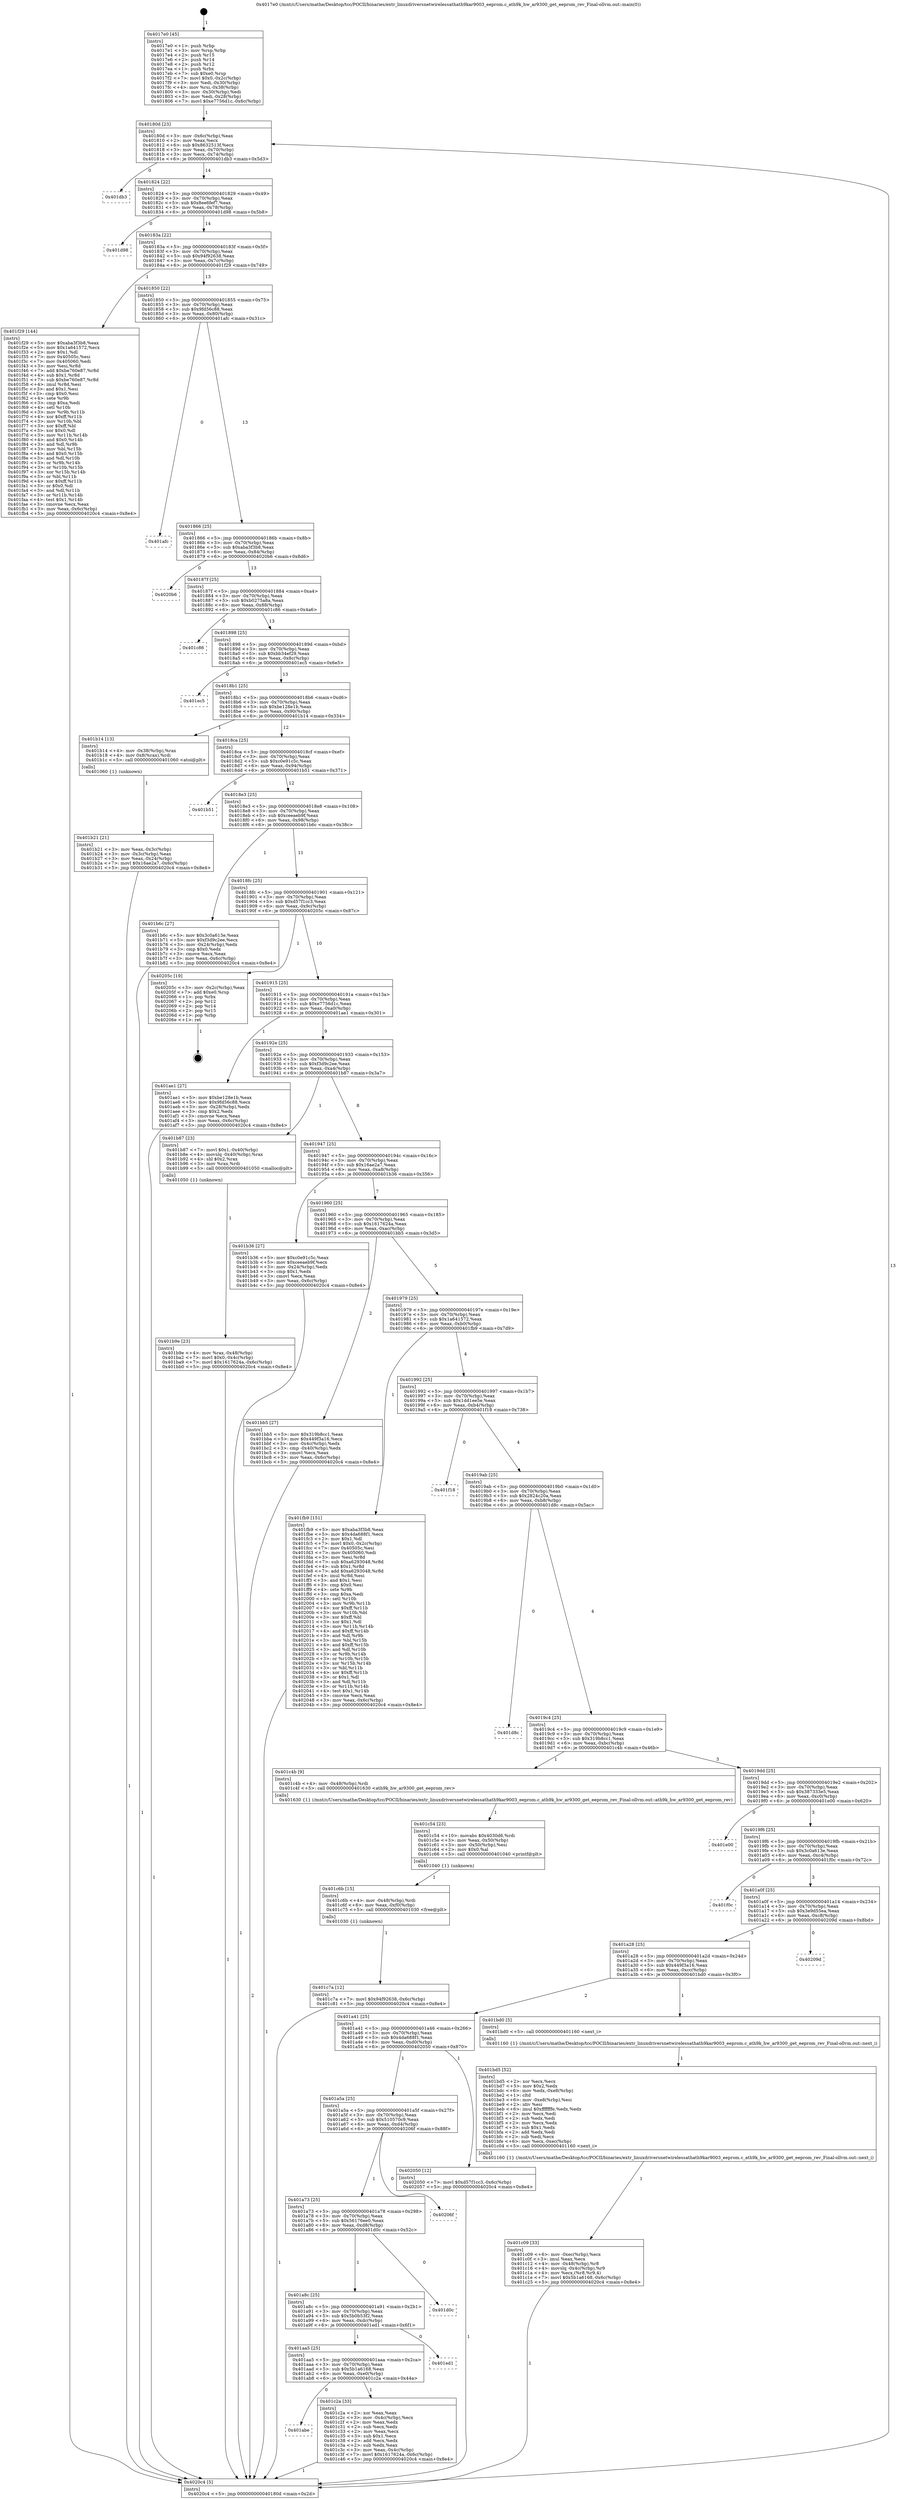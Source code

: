 digraph "0x4017e0" {
  label = "0x4017e0 (/mnt/c/Users/mathe/Desktop/tcc/POCII/binaries/extr_linuxdriversnetwirelessathath9kar9003_eeprom.c_ath9k_hw_ar9300_get_eeprom_rev_Final-ollvm.out::main(0))"
  labelloc = "t"
  node[shape=record]

  Entry [label="",width=0.3,height=0.3,shape=circle,fillcolor=black,style=filled]
  "0x40180d" [label="{
     0x40180d [23]\l
     | [instrs]\l
     &nbsp;&nbsp;0x40180d \<+3\>: mov -0x6c(%rbp),%eax\l
     &nbsp;&nbsp;0x401810 \<+2\>: mov %eax,%ecx\l
     &nbsp;&nbsp;0x401812 \<+6\>: sub $0x8632513f,%ecx\l
     &nbsp;&nbsp;0x401818 \<+3\>: mov %eax,-0x70(%rbp)\l
     &nbsp;&nbsp;0x40181b \<+3\>: mov %ecx,-0x74(%rbp)\l
     &nbsp;&nbsp;0x40181e \<+6\>: je 0000000000401db3 \<main+0x5d3\>\l
  }"]
  "0x401db3" [label="{
     0x401db3\l
  }", style=dashed]
  "0x401824" [label="{
     0x401824 [22]\l
     | [instrs]\l
     &nbsp;&nbsp;0x401824 \<+5\>: jmp 0000000000401829 \<main+0x49\>\l
     &nbsp;&nbsp;0x401829 \<+3\>: mov -0x70(%rbp),%eax\l
     &nbsp;&nbsp;0x40182c \<+5\>: sub $0x8ee6fef7,%eax\l
     &nbsp;&nbsp;0x401831 \<+3\>: mov %eax,-0x78(%rbp)\l
     &nbsp;&nbsp;0x401834 \<+6\>: je 0000000000401d98 \<main+0x5b8\>\l
  }"]
  Exit [label="",width=0.3,height=0.3,shape=circle,fillcolor=black,style=filled,peripheries=2]
  "0x401d98" [label="{
     0x401d98\l
  }", style=dashed]
  "0x40183a" [label="{
     0x40183a [22]\l
     | [instrs]\l
     &nbsp;&nbsp;0x40183a \<+5\>: jmp 000000000040183f \<main+0x5f\>\l
     &nbsp;&nbsp;0x40183f \<+3\>: mov -0x70(%rbp),%eax\l
     &nbsp;&nbsp;0x401842 \<+5\>: sub $0x94f92638,%eax\l
     &nbsp;&nbsp;0x401847 \<+3\>: mov %eax,-0x7c(%rbp)\l
     &nbsp;&nbsp;0x40184a \<+6\>: je 0000000000401f29 \<main+0x749\>\l
  }"]
  "0x401c7a" [label="{
     0x401c7a [12]\l
     | [instrs]\l
     &nbsp;&nbsp;0x401c7a \<+7\>: movl $0x94f92638,-0x6c(%rbp)\l
     &nbsp;&nbsp;0x401c81 \<+5\>: jmp 00000000004020c4 \<main+0x8e4\>\l
  }"]
  "0x401f29" [label="{
     0x401f29 [144]\l
     | [instrs]\l
     &nbsp;&nbsp;0x401f29 \<+5\>: mov $0xaba3f3b8,%eax\l
     &nbsp;&nbsp;0x401f2e \<+5\>: mov $0x1a641572,%ecx\l
     &nbsp;&nbsp;0x401f33 \<+2\>: mov $0x1,%dl\l
     &nbsp;&nbsp;0x401f35 \<+7\>: mov 0x40505c,%esi\l
     &nbsp;&nbsp;0x401f3c \<+7\>: mov 0x405060,%edi\l
     &nbsp;&nbsp;0x401f43 \<+3\>: mov %esi,%r8d\l
     &nbsp;&nbsp;0x401f46 \<+7\>: add $0xbe760e87,%r8d\l
     &nbsp;&nbsp;0x401f4d \<+4\>: sub $0x1,%r8d\l
     &nbsp;&nbsp;0x401f51 \<+7\>: sub $0xbe760e87,%r8d\l
     &nbsp;&nbsp;0x401f58 \<+4\>: imul %r8d,%esi\l
     &nbsp;&nbsp;0x401f5c \<+3\>: and $0x1,%esi\l
     &nbsp;&nbsp;0x401f5f \<+3\>: cmp $0x0,%esi\l
     &nbsp;&nbsp;0x401f62 \<+4\>: sete %r9b\l
     &nbsp;&nbsp;0x401f66 \<+3\>: cmp $0xa,%edi\l
     &nbsp;&nbsp;0x401f69 \<+4\>: setl %r10b\l
     &nbsp;&nbsp;0x401f6d \<+3\>: mov %r9b,%r11b\l
     &nbsp;&nbsp;0x401f70 \<+4\>: xor $0xff,%r11b\l
     &nbsp;&nbsp;0x401f74 \<+3\>: mov %r10b,%bl\l
     &nbsp;&nbsp;0x401f77 \<+3\>: xor $0xff,%bl\l
     &nbsp;&nbsp;0x401f7a \<+3\>: xor $0x0,%dl\l
     &nbsp;&nbsp;0x401f7d \<+3\>: mov %r11b,%r14b\l
     &nbsp;&nbsp;0x401f80 \<+4\>: and $0x0,%r14b\l
     &nbsp;&nbsp;0x401f84 \<+3\>: and %dl,%r9b\l
     &nbsp;&nbsp;0x401f87 \<+3\>: mov %bl,%r15b\l
     &nbsp;&nbsp;0x401f8a \<+4\>: and $0x0,%r15b\l
     &nbsp;&nbsp;0x401f8e \<+3\>: and %dl,%r10b\l
     &nbsp;&nbsp;0x401f91 \<+3\>: or %r9b,%r14b\l
     &nbsp;&nbsp;0x401f94 \<+3\>: or %r10b,%r15b\l
     &nbsp;&nbsp;0x401f97 \<+3\>: xor %r15b,%r14b\l
     &nbsp;&nbsp;0x401f9a \<+3\>: or %bl,%r11b\l
     &nbsp;&nbsp;0x401f9d \<+4\>: xor $0xff,%r11b\l
     &nbsp;&nbsp;0x401fa1 \<+3\>: or $0x0,%dl\l
     &nbsp;&nbsp;0x401fa4 \<+3\>: and %dl,%r11b\l
     &nbsp;&nbsp;0x401fa7 \<+3\>: or %r11b,%r14b\l
     &nbsp;&nbsp;0x401faa \<+4\>: test $0x1,%r14b\l
     &nbsp;&nbsp;0x401fae \<+3\>: cmovne %ecx,%eax\l
     &nbsp;&nbsp;0x401fb1 \<+3\>: mov %eax,-0x6c(%rbp)\l
     &nbsp;&nbsp;0x401fb4 \<+5\>: jmp 00000000004020c4 \<main+0x8e4\>\l
  }"]
  "0x401850" [label="{
     0x401850 [22]\l
     | [instrs]\l
     &nbsp;&nbsp;0x401850 \<+5\>: jmp 0000000000401855 \<main+0x75\>\l
     &nbsp;&nbsp;0x401855 \<+3\>: mov -0x70(%rbp),%eax\l
     &nbsp;&nbsp;0x401858 \<+5\>: sub $0x9fd56c88,%eax\l
     &nbsp;&nbsp;0x40185d \<+3\>: mov %eax,-0x80(%rbp)\l
     &nbsp;&nbsp;0x401860 \<+6\>: je 0000000000401afc \<main+0x31c\>\l
  }"]
  "0x401c6b" [label="{
     0x401c6b [15]\l
     | [instrs]\l
     &nbsp;&nbsp;0x401c6b \<+4\>: mov -0x48(%rbp),%rdi\l
     &nbsp;&nbsp;0x401c6f \<+6\>: mov %eax,-0xf0(%rbp)\l
     &nbsp;&nbsp;0x401c75 \<+5\>: call 0000000000401030 \<free@plt\>\l
     | [calls]\l
     &nbsp;&nbsp;0x401030 \{1\} (unknown)\l
  }"]
  "0x401afc" [label="{
     0x401afc\l
  }", style=dashed]
  "0x401866" [label="{
     0x401866 [25]\l
     | [instrs]\l
     &nbsp;&nbsp;0x401866 \<+5\>: jmp 000000000040186b \<main+0x8b\>\l
     &nbsp;&nbsp;0x40186b \<+3\>: mov -0x70(%rbp),%eax\l
     &nbsp;&nbsp;0x40186e \<+5\>: sub $0xaba3f3b8,%eax\l
     &nbsp;&nbsp;0x401873 \<+6\>: mov %eax,-0x84(%rbp)\l
     &nbsp;&nbsp;0x401879 \<+6\>: je 00000000004020b6 \<main+0x8d6\>\l
  }"]
  "0x401c54" [label="{
     0x401c54 [23]\l
     | [instrs]\l
     &nbsp;&nbsp;0x401c54 \<+10\>: movabs $0x4030d6,%rdi\l
     &nbsp;&nbsp;0x401c5e \<+3\>: mov %eax,-0x50(%rbp)\l
     &nbsp;&nbsp;0x401c61 \<+3\>: mov -0x50(%rbp),%esi\l
     &nbsp;&nbsp;0x401c64 \<+2\>: mov $0x0,%al\l
     &nbsp;&nbsp;0x401c66 \<+5\>: call 0000000000401040 \<printf@plt\>\l
     | [calls]\l
     &nbsp;&nbsp;0x401040 \{1\} (unknown)\l
  }"]
  "0x4020b6" [label="{
     0x4020b6\l
  }", style=dashed]
  "0x40187f" [label="{
     0x40187f [25]\l
     | [instrs]\l
     &nbsp;&nbsp;0x40187f \<+5\>: jmp 0000000000401884 \<main+0xa4\>\l
     &nbsp;&nbsp;0x401884 \<+3\>: mov -0x70(%rbp),%eax\l
     &nbsp;&nbsp;0x401887 \<+5\>: sub $0xb0275a8a,%eax\l
     &nbsp;&nbsp;0x40188c \<+6\>: mov %eax,-0x88(%rbp)\l
     &nbsp;&nbsp;0x401892 \<+6\>: je 0000000000401c86 \<main+0x4a6\>\l
  }"]
  "0x401abe" [label="{
     0x401abe\l
  }", style=dashed]
  "0x401c86" [label="{
     0x401c86\l
  }", style=dashed]
  "0x401898" [label="{
     0x401898 [25]\l
     | [instrs]\l
     &nbsp;&nbsp;0x401898 \<+5\>: jmp 000000000040189d \<main+0xbd\>\l
     &nbsp;&nbsp;0x40189d \<+3\>: mov -0x70(%rbp),%eax\l
     &nbsp;&nbsp;0x4018a0 \<+5\>: sub $0xbb34ef29,%eax\l
     &nbsp;&nbsp;0x4018a5 \<+6\>: mov %eax,-0x8c(%rbp)\l
     &nbsp;&nbsp;0x4018ab \<+6\>: je 0000000000401ec5 \<main+0x6e5\>\l
  }"]
  "0x401c2a" [label="{
     0x401c2a [33]\l
     | [instrs]\l
     &nbsp;&nbsp;0x401c2a \<+2\>: xor %eax,%eax\l
     &nbsp;&nbsp;0x401c2c \<+3\>: mov -0x4c(%rbp),%ecx\l
     &nbsp;&nbsp;0x401c2f \<+2\>: mov %eax,%edx\l
     &nbsp;&nbsp;0x401c31 \<+2\>: sub %ecx,%edx\l
     &nbsp;&nbsp;0x401c33 \<+2\>: mov %eax,%ecx\l
     &nbsp;&nbsp;0x401c35 \<+3\>: sub $0x1,%ecx\l
     &nbsp;&nbsp;0x401c38 \<+2\>: add %ecx,%edx\l
     &nbsp;&nbsp;0x401c3a \<+2\>: sub %edx,%eax\l
     &nbsp;&nbsp;0x401c3c \<+3\>: mov %eax,-0x4c(%rbp)\l
     &nbsp;&nbsp;0x401c3f \<+7\>: movl $0x1617624a,-0x6c(%rbp)\l
     &nbsp;&nbsp;0x401c46 \<+5\>: jmp 00000000004020c4 \<main+0x8e4\>\l
  }"]
  "0x401ec5" [label="{
     0x401ec5\l
  }", style=dashed]
  "0x4018b1" [label="{
     0x4018b1 [25]\l
     | [instrs]\l
     &nbsp;&nbsp;0x4018b1 \<+5\>: jmp 00000000004018b6 \<main+0xd6\>\l
     &nbsp;&nbsp;0x4018b6 \<+3\>: mov -0x70(%rbp),%eax\l
     &nbsp;&nbsp;0x4018b9 \<+5\>: sub $0xbe128e1b,%eax\l
     &nbsp;&nbsp;0x4018be \<+6\>: mov %eax,-0x90(%rbp)\l
     &nbsp;&nbsp;0x4018c4 \<+6\>: je 0000000000401b14 \<main+0x334\>\l
  }"]
  "0x401aa5" [label="{
     0x401aa5 [25]\l
     | [instrs]\l
     &nbsp;&nbsp;0x401aa5 \<+5\>: jmp 0000000000401aaa \<main+0x2ca\>\l
     &nbsp;&nbsp;0x401aaa \<+3\>: mov -0x70(%rbp),%eax\l
     &nbsp;&nbsp;0x401aad \<+5\>: sub $0x5b1a6168,%eax\l
     &nbsp;&nbsp;0x401ab2 \<+6\>: mov %eax,-0xe0(%rbp)\l
     &nbsp;&nbsp;0x401ab8 \<+6\>: je 0000000000401c2a \<main+0x44a\>\l
  }"]
  "0x401b14" [label="{
     0x401b14 [13]\l
     | [instrs]\l
     &nbsp;&nbsp;0x401b14 \<+4\>: mov -0x38(%rbp),%rax\l
     &nbsp;&nbsp;0x401b18 \<+4\>: mov 0x8(%rax),%rdi\l
     &nbsp;&nbsp;0x401b1c \<+5\>: call 0000000000401060 \<atoi@plt\>\l
     | [calls]\l
     &nbsp;&nbsp;0x401060 \{1\} (unknown)\l
  }"]
  "0x4018ca" [label="{
     0x4018ca [25]\l
     | [instrs]\l
     &nbsp;&nbsp;0x4018ca \<+5\>: jmp 00000000004018cf \<main+0xef\>\l
     &nbsp;&nbsp;0x4018cf \<+3\>: mov -0x70(%rbp),%eax\l
     &nbsp;&nbsp;0x4018d2 \<+5\>: sub $0xc0e91c5c,%eax\l
     &nbsp;&nbsp;0x4018d7 \<+6\>: mov %eax,-0x94(%rbp)\l
     &nbsp;&nbsp;0x4018dd \<+6\>: je 0000000000401b51 \<main+0x371\>\l
  }"]
  "0x401ed1" [label="{
     0x401ed1\l
  }", style=dashed]
  "0x401b51" [label="{
     0x401b51\l
  }", style=dashed]
  "0x4018e3" [label="{
     0x4018e3 [25]\l
     | [instrs]\l
     &nbsp;&nbsp;0x4018e3 \<+5\>: jmp 00000000004018e8 \<main+0x108\>\l
     &nbsp;&nbsp;0x4018e8 \<+3\>: mov -0x70(%rbp),%eax\l
     &nbsp;&nbsp;0x4018eb \<+5\>: sub $0xceeaeb9f,%eax\l
     &nbsp;&nbsp;0x4018f0 \<+6\>: mov %eax,-0x98(%rbp)\l
     &nbsp;&nbsp;0x4018f6 \<+6\>: je 0000000000401b6c \<main+0x38c\>\l
  }"]
  "0x401a8c" [label="{
     0x401a8c [25]\l
     | [instrs]\l
     &nbsp;&nbsp;0x401a8c \<+5\>: jmp 0000000000401a91 \<main+0x2b1\>\l
     &nbsp;&nbsp;0x401a91 \<+3\>: mov -0x70(%rbp),%eax\l
     &nbsp;&nbsp;0x401a94 \<+5\>: sub $0x5b0b53f2,%eax\l
     &nbsp;&nbsp;0x401a99 \<+6\>: mov %eax,-0xdc(%rbp)\l
     &nbsp;&nbsp;0x401a9f \<+6\>: je 0000000000401ed1 \<main+0x6f1\>\l
  }"]
  "0x401b6c" [label="{
     0x401b6c [27]\l
     | [instrs]\l
     &nbsp;&nbsp;0x401b6c \<+5\>: mov $0x3c0a613e,%eax\l
     &nbsp;&nbsp;0x401b71 \<+5\>: mov $0xf3d9c2ee,%ecx\l
     &nbsp;&nbsp;0x401b76 \<+3\>: mov -0x24(%rbp),%edx\l
     &nbsp;&nbsp;0x401b79 \<+3\>: cmp $0x0,%edx\l
     &nbsp;&nbsp;0x401b7c \<+3\>: cmove %ecx,%eax\l
     &nbsp;&nbsp;0x401b7f \<+3\>: mov %eax,-0x6c(%rbp)\l
     &nbsp;&nbsp;0x401b82 \<+5\>: jmp 00000000004020c4 \<main+0x8e4\>\l
  }"]
  "0x4018fc" [label="{
     0x4018fc [25]\l
     | [instrs]\l
     &nbsp;&nbsp;0x4018fc \<+5\>: jmp 0000000000401901 \<main+0x121\>\l
     &nbsp;&nbsp;0x401901 \<+3\>: mov -0x70(%rbp),%eax\l
     &nbsp;&nbsp;0x401904 \<+5\>: sub $0xd57f1cc3,%eax\l
     &nbsp;&nbsp;0x401909 \<+6\>: mov %eax,-0x9c(%rbp)\l
     &nbsp;&nbsp;0x40190f \<+6\>: je 000000000040205c \<main+0x87c\>\l
  }"]
  "0x401d0c" [label="{
     0x401d0c\l
  }", style=dashed]
  "0x40205c" [label="{
     0x40205c [19]\l
     | [instrs]\l
     &nbsp;&nbsp;0x40205c \<+3\>: mov -0x2c(%rbp),%eax\l
     &nbsp;&nbsp;0x40205f \<+7\>: add $0xe0,%rsp\l
     &nbsp;&nbsp;0x402066 \<+1\>: pop %rbx\l
     &nbsp;&nbsp;0x402067 \<+2\>: pop %r12\l
     &nbsp;&nbsp;0x402069 \<+2\>: pop %r14\l
     &nbsp;&nbsp;0x40206b \<+2\>: pop %r15\l
     &nbsp;&nbsp;0x40206d \<+1\>: pop %rbp\l
     &nbsp;&nbsp;0x40206e \<+1\>: ret\l
  }"]
  "0x401915" [label="{
     0x401915 [25]\l
     | [instrs]\l
     &nbsp;&nbsp;0x401915 \<+5\>: jmp 000000000040191a \<main+0x13a\>\l
     &nbsp;&nbsp;0x40191a \<+3\>: mov -0x70(%rbp),%eax\l
     &nbsp;&nbsp;0x40191d \<+5\>: sub $0xe7756d1c,%eax\l
     &nbsp;&nbsp;0x401922 \<+6\>: mov %eax,-0xa0(%rbp)\l
     &nbsp;&nbsp;0x401928 \<+6\>: je 0000000000401ae1 \<main+0x301\>\l
  }"]
  "0x401a73" [label="{
     0x401a73 [25]\l
     | [instrs]\l
     &nbsp;&nbsp;0x401a73 \<+5\>: jmp 0000000000401a78 \<main+0x298\>\l
     &nbsp;&nbsp;0x401a78 \<+3\>: mov -0x70(%rbp),%eax\l
     &nbsp;&nbsp;0x401a7b \<+5\>: sub $0x56176ee0,%eax\l
     &nbsp;&nbsp;0x401a80 \<+6\>: mov %eax,-0xd8(%rbp)\l
     &nbsp;&nbsp;0x401a86 \<+6\>: je 0000000000401d0c \<main+0x52c\>\l
  }"]
  "0x401ae1" [label="{
     0x401ae1 [27]\l
     | [instrs]\l
     &nbsp;&nbsp;0x401ae1 \<+5\>: mov $0xbe128e1b,%eax\l
     &nbsp;&nbsp;0x401ae6 \<+5\>: mov $0x9fd56c88,%ecx\l
     &nbsp;&nbsp;0x401aeb \<+3\>: mov -0x28(%rbp),%edx\l
     &nbsp;&nbsp;0x401aee \<+3\>: cmp $0x2,%edx\l
     &nbsp;&nbsp;0x401af1 \<+3\>: cmovne %ecx,%eax\l
     &nbsp;&nbsp;0x401af4 \<+3\>: mov %eax,-0x6c(%rbp)\l
     &nbsp;&nbsp;0x401af7 \<+5\>: jmp 00000000004020c4 \<main+0x8e4\>\l
  }"]
  "0x40192e" [label="{
     0x40192e [25]\l
     | [instrs]\l
     &nbsp;&nbsp;0x40192e \<+5\>: jmp 0000000000401933 \<main+0x153\>\l
     &nbsp;&nbsp;0x401933 \<+3\>: mov -0x70(%rbp),%eax\l
     &nbsp;&nbsp;0x401936 \<+5\>: sub $0xf3d9c2ee,%eax\l
     &nbsp;&nbsp;0x40193b \<+6\>: mov %eax,-0xa4(%rbp)\l
     &nbsp;&nbsp;0x401941 \<+6\>: je 0000000000401b87 \<main+0x3a7\>\l
  }"]
  "0x4020c4" [label="{
     0x4020c4 [5]\l
     | [instrs]\l
     &nbsp;&nbsp;0x4020c4 \<+5\>: jmp 000000000040180d \<main+0x2d\>\l
  }"]
  "0x4017e0" [label="{
     0x4017e0 [45]\l
     | [instrs]\l
     &nbsp;&nbsp;0x4017e0 \<+1\>: push %rbp\l
     &nbsp;&nbsp;0x4017e1 \<+3\>: mov %rsp,%rbp\l
     &nbsp;&nbsp;0x4017e4 \<+2\>: push %r15\l
     &nbsp;&nbsp;0x4017e6 \<+2\>: push %r14\l
     &nbsp;&nbsp;0x4017e8 \<+2\>: push %r12\l
     &nbsp;&nbsp;0x4017ea \<+1\>: push %rbx\l
     &nbsp;&nbsp;0x4017eb \<+7\>: sub $0xe0,%rsp\l
     &nbsp;&nbsp;0x4017f2 \<+7\>: movl $0x0,-0x2c(%rbp)\l
     &nbsp;&nbsp;0x4017f9 \<+3\>: mov %edi,-0x30(%rbp)\l
     &nbsp;&nbsp;0x4017fc \<+4\>: mov %rsi,-0x38(%rbp)\l
     &nbsp;&nbsp;0x401800 \<+3\>: mov -0x30(%rbp),%edi\l
     &nbsp;&nbsp;0x401803 \<+3\>: mov %edi,-0x28(%rbp)\l
     &nbsp;&nbsp;0x401806 \<+7\>: movl $0xe7756d1c,-0x6c(%rbp)\l
  }"]
  "0x401b21" [label="{
     0x401b21 [21]\l
     | [instrs]\l
     &nbsp;&nbsp;0x401b21 \<+3\>: mov %eax,-0x3c(%rbp)\l
     &nbsp;&nbsp;0x401b24 \<+3\>: mov -0x3c(%rbp),%eax\l
     &nbsp;&nbsp;0x401b27 \<+3\>: mov %eax,-0x24(%rbp)\l
     &nbsp;&nbsp;0x401b2a \<+7\>: movl $0x16ae2a7,-0x6c(%rbp)\l
     &nbsp;&nbsp;0x401b31 \<+5\>: jmp 00000000004020c4 \<main+0x8e4\>\l
  }"]
  "0x40206f" [label="{
     0x40206f\l
  }", style=dashed]
  "0x401b87" [label="{
     0x401b87 [23]\l
     | [instrs]\l
     &nbsp;&nbsp;0x401b87 \<+7\>: movl $0x1,-0x40(%rbp)\l
     &nbsp;&nbsp;0x401b8e \<+4\>: movslq -0x40(%rbp),%rax\l
     &nbsp;&nbsp;0x401b92 \<+4\>: shl $0x2,%rax\l
     &nbsp;&nbsp;0x401b96 \<+3\>: mov %rax,%rdi\l
     &nbsp;&nbsp;0x401b99 \<+5\>: call 0000000000401050 \<malloc@plt\>\l
     | [calls]\l
     &nbsp;&nbsp;0x401050 \{1\} (unknown)\l
  }"]
  "0x401947" [label="{
     0x401947 [25]\l
     | [instrs]\l
     &nbsp;&nbsp;0x401947 \<+5\>: jmp 000000000040194c \<main+0x16c\>\l
     &nbsp;&nbsp;0x40194c \<+3\>: mov -0x70(%rbp),%eax\l
     &nbsp;&nbsp;0x40194f \<+5\>: sub $0x16ae2a7,%eax\l
     &nbsp;&nbsp;0x401954 \<+6\>: mov %eax,-0xa8(%rbp)\l
     &nbsp;&nbsp;0x40195a \<+6\>: je 0000000000401b36 \<main+0x356\>\l
  }"]
  "0x401a5a" [label="{
     0x401a5a [25]\l
     | [instrs]\l
     &nbsp;&nbsp;0x401a5a \<+5\>: jmp 0000000000401a5f \<main+0x27f\>\l
     &nbsp;&nbsp;0x401a5f \<+3\>: mov -0x70(%rbp),%eax\l
     &nbsp;&nbsp;0x401a62 \<+5\>: sub $0x510570c9,%eax\l
     &nbsp;&nbsp;0x401a67 \<+6\>: mov %eax,-0xd4(%rbp)\l
     &nbsp;&nbsp;0x401a6d \<+6\>: je 000000000040206f \<main+0x88f\>\l
  }"]
  "0x401b36" [label="{
     0x401b36 [27]\l
     | [instrs]\l
     &nbsp;&nbsp;0x401b36 \<+5\>: mov $0xc0e91c5c,%eax\l
     &nbsp;&nbsp;0x401b3b \<+5\>: mov $0xceeaeb9f,%ecx\l
     &nbsp;&nbsp;0x401b40 \<+3\>: mov -0x24(%rbp),%edx\l
     &nbsp;&nbsp;0x401b43 \<+3\>: cmp $0x1,%edx\l
     &nbsp;&nbsp;0x401b46 \<+3\>: cmovl %ecx,%eax\l
     &nbsp;&nbsp;0x401b49 \<+3\>: mov %eax,-0x6c(%rbp)\l
     &nbsp;&nbsp;0x401b4c \<+5\>: jmp 00000000004020c4 \<main+0x8e4\>\l
  }"]
  "0x401960" [label="{
     0x401960 [25]\l
     | [instrs]\l
     &nbsp;&nbsp;0x401960 \<+5\>: jmp 0000000000401965 \<main+0x185\>\l
     &nbsp;&nbsp;0x401965 \<+3\>: mov -0x70(%rbp),%eax\l
     &nbsp;&nbsp;0x401968 \<+5\>: sub $0x1617624a,%eax\l
     &nbsp;&nbsp;0x40196d \<+6\>: mov %eax,-0xac(%rbp)\l
     &nbsp;&nbsp;0x401973 \<+6\>: je 0000000000401bb5 \<main+0x3d5\>\l
  }"]
  "0x401b9e" [label="{
     0x401b9e [23]\l
     | [instrs]\l
     &nbsp;&nbsp;0x401b9e \<+4\>: mov %rax,-0x48(%rbp)\l
     &nbsp;&nbsp;0x401ba2 \<+7\>: movl $0x0,-0x4c(%rbp)\l
     &nbsp;&nbsp;0x401ba9 \<+7\>: movl $0x1617624a,-0x6c(%rbp)\l
     &nbsp;&nbsp;0x401bb0 \<+5\>: jmp 00000000004020c4 \<main+0x8e4\>\l
  }"]
  "0x402050" [label="{
     0x402050 [12]\l
     | [instrs]\l
     &nbsp;&nbsp;0x402050 \<+7\>: movl $0xd57f1cc3,-0x6c(%rbp)\l
     &nbsp;&nbsp;0x402057 \<+5\>: jmp 00000000004020c4 \<main+0x8e4\>\l
  }"]
  "0x401bb5" [label="{
     0x401bb5 [27]\l
     | [instrs]\l
     &nbsp;&nbsp;0x401bb5 \<+5\>: mov $0x319b8cc1,%eax\l
     &nbsp;&nbsp;0x401bba \<+5\>: mov $0x449f3a16,%ecx\l
     &nbsp;&nbsp;0x401bbf \<+3\>: mov -0x4c(%rbp),%edx\l
     &nbsp;&nbsp;0x401bc2 \<+3\>: cmp -0x40(%rbp),%edx\l
     &nbsp;&nbsp;0x401bc5 \<+3\>: cmovl %ecx,%eax\l
     &nbsp;&nbsp;0x401bc8 \<+3\>: mov %eax,-0x6c(%rbp)\l
     &nbsp;&nbsp;0x401bcb \<+5\>: jmp 00000000004020c4 \<main+0x8e4\>\l
  }"]
  "0x401979" [label="{
     0x401979 [25]\l
     | [instrs]\l
     &nbsp;&nbsp;0x401979 \<+5\>: jmp 000000000040197e \<main+0x19e\>\l
     &nbsp;&nbsp;0x40197e \<+3\>: mov -0x70(%rbp),%eax\l
     &nbsp;&nbsp;0x401981 \<+5\>: sub $0x1a641572,%eax\l
     &nbsp;&nbsp;0x401986 \<+6\>: mov %eax,-0xb0(%rbp)\l
     &nbsp;&nbsp;0x40198c \<+6\>: je 0000000000401fb9 \<main+0x7d9\>\l
  }"]
  "0x401c09" [label="{
     0x401c09 [33]\l
     | [instrs]\l
     &nbsp;&nbsp;0x401c09 \<+6\>: mov -0xec(%rbp),%ecx\l
     &nbsp;&nbsp;0x401c0f \<+3\>: imul %eax,%ecx\l
     &nbsp;&nbsp;0x401c12 \<+4\>: mov -0x48(%rbp),%r8\l
     &nbsp;&nbsp;0x401c16 \<+4\>: movslq -0x4c(%rbp),%r9\l
     &nbsp;&nbsp;0x401c1a \<+4\>: mov %ecx,(%r8,%r9,4)\l
     &nbsp;&nbsp;0x401c1e \<+7\>: movl $0x5b1a6168,-0x6c(%rbp)\l
     &nbsp;&nbsp;0x401c25 \<+5\>: jmp 00000000004020c4 \<main+0x8e4\>\l
  }"]
  "0x401fb9" [label="{
     0x401fb9 [151]\l
     | [instrs]\l
     &nbsp;&nbsp;0x401fb9 \<+5\>: mov $0xaba3f3b8,%eax\l
     &nbsp;&nbsp;0x401fbe \<+5\>: mov $0x4da688f1,%ecx\l
     &nbsp;&nbsp;0x401fc3 \<+2\>: mov $0x1,%dl\l
     &nbsp;&nbsp;0x401fc5 \<+7\>: movl $0x0,-0x2c(%rbp)\l
     &nbsp;&nbsp;0x401fcc \<+7\>: mov 0x40505c,%esi\l
     &nbsp;&nbsp;0x401fd3 \<+7\>: mov 0x405060,%edi\l
     &nbsp;&nbsp;0x401fda \<+3\>: mov %esi,%r8d\l
     &nbsp;&nbsp;0x401fdd \<+7\>: sub $0xa6293048,%r8d\l
     &nbsp;&nbsp;0x401fe4 \<+4\>: sub $0x1,%r8d\l
     &nbsp;&nbsp;0x401fe8 \<+7\>: add $0xa6293048,%r8d\l
     &nbsp;&nbsp;0x401fef \<+4\>: imul %r8d,%esi\l
     &nbsp;&nbsp;0x401ff3 \<+3\>: and $0x1,%esi\l
     &nbsp;&nbsp;0x401ff6 \<+3\>: cmp $0x0,%esi\l
     &nbsp;&nbsp;0x401ff9 \<+4\>: sete %r9b\l
     &nbsp;&nbsp;0x401ffd \<+3\>: cmp $0xa,%edi\l
     &nbsp;&nbsp;0x402000 \<+4\>: setl %r10b\l
     &nbsp;&nbsp;0x402004 \<+3\>: mov %r9b,%r11b\l
     &nbsp;&nbsp;0x402007 \<+4\>: xor $0xff,%r11b\l
     &nbsp;&nbsp;0x40200b \<+3\>: mov %r10b,%bl\l
     &nbsp;&nbsp;0x40200e \<+3\>: xor $0xff,%bl\l
     &nbsp;&nbsp;0x402011 \<+3\>: xor $0x1,%dl\l
     &nbsp;&nbsp;0x402014 \<+3\>: mov %r11b,%r14b\l
     &nbsp;&nbsp;0x402017 \<+4\>: and $0xff,%r14b\l
     &nbsp;&nbsp;0x40201b \<+3\>: and %dl,%r9b\l
     &nbsp;&nbsp;0x40201e \<+3\>: mov %bl,%r15b\l
     &nbsp;&nbsp;0x402021 \<+4\>: and $0xff,%r15b\l
     &nbsp;&nbsp;0x402025 \<+3\>: and %dl,%r10b\l
     &nbsp;&nbsp;0x402028 \<+3\>: or %r9b,%r14b\l
     &nbsp;&nbsp;0x40202b \<+3\>: or %r10b,%r15b\l
     &nbsp;&nbsp;0x40202e \<+3\>: xor %r15b,%r14b\l
     &nbsp;&nbsp;0x402031 \<+3\>: or %bl,%r11b\l
     &nbsp;&nbsp;0x402034 \<+4\>: xor $0xff,%r11b\l
     &nbsp;&nbsp;0x402038 \<+3\>: or $0x1,%dl\l
     &nbsp;&nbsp;0x40203b \<+3\>: and %dl,%r11b\l
     &nbsp;&nbsp;0x40203e \<+3\>: or %r11b,%r14b\l
     &nbsp;&nbsp;0x402041 \<+4\>: test $0x1,%r14b\l
     &nbsp;&nbsp;0x402045 \<+3\>: cmovne %ecx,%eax\l
     &nbsp;&nbsp;0x402048 \<+3\>: mov %eax,-0x6c(%rbp)\l
     &nbsp;&nbsp;0x40204b \<+5\>: jmp 00000000004020c4 \<main+0x8e4\>\l
  }"]
  "0x401992" [label="{
     0x401992 [25]\l
     | [instrs]\l
     &nbsp;&nbsp;0x401992 \<+5\>: jmp 0000000000401997 \<main+0x1b7\>\l
     &nbsp;&nbsp;0x401997 \<+3\>: mov -0x70(%rbp),%eax\l
     &nbsp;&nbsp;0x40199a \<+5\>: sub $0x1dd1ee5e,%eax\l
     &nbsp;&nbsp;0x40199f \<+6\>: mov %eax,-0xb4(%rbp)\l
     &nbsp;&nbsp;0x4019a5 \<+6\>: je 0000000000401f18 \<main+0x738\>\l
  }"]
  "0x401bd5" [label="{
     0x401bd5 [52]\l
     | [instrs]\l
     &nbsp;&nbsp;0x401bd5 \<+2\>: xor %ecx,%ecx\l
     &nbsp;&nbsp;0x401bd7 \<+5\>: mov $0x2,%edx\l
     &nbsp;&nbsp;0x401bdc \<+6\>: mov %edx,-0xe8(%rbp)\l
     &nbsp;&nbsp;0x401be2 \<+1\>: cltd\l
     &nbsp;&nbsp;0x401be3 \<+6\>: mov -0xe8(%rbp),%esi\l
     &nbsp;&nbsp;0x401be9 \<+2\>: idiv %esi\l
     &nbsp;&nbsp;0x401beb \<+6\>: imul $0xfffffffe,%edx,%edx\l
     &nbsp;&nbsp;0x401bf1 \<+2\>: mov %ecx,%edi\l
     &nbsp;&nbsp;0x401bf3 \<+2\>: sub %edx,%edi\l
     &nbsp;&nbsp;0x401bf5 \<+2\>: mov %ecx,%edx\l
     &nbsp;&nbsp;0x401bf7 \<+3\>: sub $0x1,%edx\l
     &nbsp;&nbsp;0x401bfa \<+2\>: add %edx,%edi\l
     &nbsp;&nbsp;0x401bfc \<+2\>: sub %edi,%ecx\l
     &nbsp;&nbsp;0x401bfe \<+6\>: mov %ecx,-0xec(%rbp)\l
     &nbsp;&nbsp;0x401c04 \<+5\>: call 0000000000401160 \<next_i\>\l
     | [calls]\l
     &nbsp;&nbsp;0x401160 \{1\} (/mnt/c/Users/mathe/Desktop/tcc/POCII/binaries/extr_linuxdriversnetwirelessathath9kar9003_eeprom.c_ath9k_hw_ar9300_get_eeprom_rev_Final-ollvm.out::next_i)\l
  }"]
  "0x401f18" [label="{
     0x401f18\l
  }", style=dashed]
  "0x4019ab" [label="{
     0x4019ab [25]\l
     | [instrs]\l
     &nbsp;&nbsp;0x4019ab \<+5\>: jmp 00000000004019b0 \<main+0x1d0\>\l
     &nbsp;&nbsp;0x4019b0 \<+3\>: mov -0x70(%rbp),%eax\l
     &nbsp;&nbsp;0x4019b3 \<+5\>: sub $0x2824c20a,%eax\l
     &nbsp;&nbsp;0x4019b8 \<+6\>: mov %eax,-0xb8(%rbp)\l
     &nbsp;&nbsp;0x4019be \<+6\>: je 0000000000401d8c \<main+0x5ac\>\l
  }"]
  "0x401a41" [label="{
     0x401a41 [25]\l
     | [instrs]\l
     &nbsp;&nbsp;0x401a41 \<+5\>: jmp 0000000000401a46 \<main+0x266\>\l
     &nbsp;&nbsp;0x401a46 \<+3\>: mov -0x70(%rbp),%eax\l
     &nbsp;&nbsp;0x401a49 \<+5\>: sub $0x4da688f1,%eax\l
     &nbsp;&nbsp;0x401a4e \<+6\>: mov %eax,-0xd0(%rbp)\l
     &nbsp;&nbsp;0x401a54 \<+6\>: je 0000000000402050 \<main+0x870\>\l
  }"]
  "0x401d8c" [label="{
     0x401d8c\l
  }", style=dashed]
  "0x4019c4" [label="{
     0x4019c4 [25]\l
     | [instrs]\l
     &nbsp;&nbsp;0x4019c4 \<+5\>: jmp 00000000004019c9 \<main+0x1e9\>\l
     &nbsp;&nbsp;0x4019c9 \<+3\>: mov -0x70(%rbp),%eax\l
     &nbsp;&nbsp;0x4019cc \<+5\>: sub $0x319b8cc1,%eax\l
     &nbsp;&nbsp;0x4019d1 \<+6\>: mov %eax,-0xbc(%rbp)\l
     &nbsp;&nbsp;0x4019d7 \<+6\>: je 0000000000401c4b \<main+0x46b\>\l
  }"]
  "0x401bd0" [label="{
     0x401bd0 [5]\l
     | [instrs]\l
     &nbsp;&nbsp;0x401bd0 \<+5\>: call 0000000000401160 \<next_i\>\l
     | [calls]\l
     &nbsp;&nbsp;0x401160 \{1\} (/mnt/c/Users/mathe/Desktop/tcc/POCII/binaries/extr_linuxdriversnetwirelessathath9kar9003_eeprom.c_ath9k_hw_ar9300_get_eeprom_rev_Final-ollvm.out::next_i)\l
  }"]
  "0x401c4b" [label="{
     0x401c4b [9]\l
     | [instrs]\l
     &nbsp;&nbsp;0x401c4b \<+4\>: mov -0x48(%rbp),%rdi\l
     &nbsp;&nbsp;0x401c4f \<+5\>: call 0000000000401630 \<ath9k_hw_ar9300_get_eeprom_rev\>\l
     | [calls]\l
     &nbsp;&nbsp;0x401630 \{1\} (/mnt/c/Users/mathe/Desktop/tcc/POCII/binaries/extr_linuxdriversnetwirelessathath9kar9003_eeprom.c_ath9k_hw_ar9300_get_eeprom_rev_Final-ollvm.out::ath9k_hw_ar9300_get_eeprom_rev)\l
  }"]
  "0x4019dd" [label="{
     0x4019dd [25]\l
     | [instrs]\l
     &nbsp;&nbsp;0x4019dd \<+5\>: jmp 00000000004019e2 \<main+0x202\>\l
     &nbsp;&nbsp;0x4019e2 \<+3\>: mov -0x70(%rbp),%eax\l
     &nbsp;&nbsp;0x4019e5 \<+5\>: sub $0x387333e5,%eax\l
     &nbsp;&nbsp;0x4019ea \<+6\>: mov %eax,-0xc0(%rbp)\l
     &nbsp;&nbsp;0x4019f0 \<+6\>: je 0000000000401e00 \<main+0x620\>\l
  }"]
  "0x401a28" [label="{
     0x401a28 [25]\l
     | [instrs]\l
     &nbsp;&nbsp;0x401a28 \<+5\>: jmp 0000000000401a2d \<main+0x24d\>\l
     &nbsp;&nbsp;0x401a2d \<+3\>: mov -0x70(%rbp),%eax\l
     &nbsp;&nbsp;0x401a30 \<+5\>: sub $0x449f3a16,%eax\l
     &nbsp;&nbsp;0x401a35 \<+6\>: mov %eax,-0xcc(%rbp)\l
     &nbsp;&nbsp;0x401a3b \<+6\>: je 0000000000401bd0 \<main+0x3f0\>\l
  }"]
  "0x401e00" [label="{
     0x401e00\l
  }", style=dashed]
  "0x4019f6" [label="{
     0x4019f6 [25]\l
     | [instrs]\l
     &nbsp;&nbsp;0x4019f6 \<+5\>: jmp 00000000004019fb \<main+0x21b\>\l
     &nbsp;&nbsp;0x4019fb \<+3\>: mov -0x70(%rbp),%eax\l
     &nbsp;&nbsp;0x4019fe \<+5\>: sub $0x3c0a613e,%eax\l
     &nbsp;&nbsp;0x401a03 \<+6\>: mov %eax,-0xc4(%rbp)\l
     &nbsp;&nbsp;0x401a09 \<+6\>: je 0000000000401f0c \<main+0x72c\>\l
  }"]
  "0x40209d" [label="{
     0x40209d\l
  }", style=dashed]
  "0x401f0c" [label="{
     0x401f0c\l
  }", style=dashed]
  "0x401a0f" [label="{
     0x401a0f [25]\l
     | [instrs]\l
     &nbsp;&nbsp;0x401a0f \<+5\>: jmp 0000000000401a14 \<main+0x234\>\l
     &nbsp;&nbsp;0x401a14 \<+3\>: mov -0x70(%rbp),%eax\l
     &nbsp;&nbsp;0x401a17 \<+5\>: sub $0x3e9d55ea,%eax\l
     &nbsp;&nbsp;0x401a1c \<+6\>: mov %eax,-0xc8(%rbp)\l
     &nbsp;&nbsp;0x401a22 \<+6\>: je 000000000040209d \<main+0x8bd\>\l
  }"]
  Entry -> "0x4017e0" [label=" 1"]
  "0x40180d" -> "0x401db3" [label=" 0"]
  "0x40180d" -> "0x401824" [label=" 14"]
  "0x40205c" -> Exit [label=" 1"]
  "0x401824" -> "0x401d98" [label=" 0"]
  "0x401824" -> "0x40183a" [label=" 14"]
  "0x402050" -> "0x4020c4" [label=" 1"]
  "0x40183a" -> "0x401f29" [label=" 1"]
  "0x40183a" -> "0x401850" [label=" 13"]
  "0x401fb9" -> "0x4020c4" [label=" 1"]
  "0x401850" -> "0x401afc" [label=" 0"]
  "0x401850" -> "0x401866" [label=" 13"]
  "0x401f29" -> "0x4020c4" [label=" 1"]
  "0x401866" -> "0x4020b6" [label=" 0"]
  "0x401866" -> "0x40187f" [label=" 13"]
  "0x401c7a" -> "0x4020c4" [label=" 1"]
  "0x40187f" -> "0x401c86" [label=" 0"]
  "0x40187f" -> "0x401898" [label=" 13"]
  "0x401c6b" -> "0x401c7a" [label=" 1"]
  "0x401898" -> "0x401ec5" [label=" 0"]
  "0x401898" -> "0x4018b1" [label=" 13"]
  "0x401c54" -> "0x401c6b" [label=" 1"]
  "0x4018b1" -> "0x401b14" [label=" 1"]
  "0x4018b1" -> "0x4018ca" [label=" 12"]
  "0x401c2a" -> "0x4020c4" [label=" 1"]
  "0x4018ca" -> "0x401b51" [label=" 0"]
  "0x4018ca" -> "0x4018e3" [label=" 12"]
  "0x401aa5" -> "0x401abe" [label=" 0"]
  "0x4018e3" -> "0x401b6c" [label=" 1"]
  "0x4018e3" -> "0x4018fc" [label=" 11"]
  "0x401c4b" -> "0x401c54" [label=" 1"]
  "0x4018fc" -> "0x40205c" [label=" 1"]
  "0x4018fc" -> "0x401915" [label=" 10"]
  "0x401a8c" -> "0x401aa5" [label=" 1"]
  "0x401915" -> "0x401ae1" [label=" 1"]
  "0x401915" -> "0x40192e" [label=" 9"]
  "0x401ae1" -> "0x4020c4" [label=" 1"]
  "0x4017e0" -> "0x40180d" [label=" 1"]
  "0x4020c4" -> "0x40180d" [label=" 13"]
  "0x401b14" -> "0x401b21" [label=" 1"]
  "0x401b21" -> "0x4020c4" [label=" 1"]
  "0x401aa5" -> "0x401c2a" [label=" 1"]
  "0x40192e" -> "0x401b87" [label=" 1"]
  "0x40192e" -> "0x401947" [label=" 8"]
  "0x401a73" -> "0x401a8c" [label=" 1"]
  "0x401947" -> "0x401b36" [label=" 1"]
  "0x401947" -> "0x401960" [label=" 7"]
  "0x401b36" -> "0x4020c4" [label=" 1"]
  "0x401b6c" -> "0x4020c4" [label=" 1"]
  "0x401b87" -> "0x401b9e" [label=" 1"]
  "0x401b9e" -> "0x4020c4" [label=" 1"]
  "0x401a8c" -> "0x401ed1" [label=" 0"]
  "0x401960" -> "0x401bb5" [label=" 2"]
  "0x401960" -> "0x401979" [label=" 5"]
  "0x401bb5" -> "0x4020c4" [label=" 2"]
  "0x401a5a" -> "0x401a73" [label=" 1"]
  "0x401979" -> "0x401fb9" [label=" 1"]
  "0x401979" -> "0x401992" [label=" 4"]
  "0x401a73" -> "0x401d0c" [label=" 0"]
  "0x401992" -> "0x401f18" [label=" 0"]
  "0x401992" -> "0x4019ab" [label=" 4"]
  "0x401a41" -> "0x401a5a" [label=" 1"]
  "0x4019ab" -> "0x401d8c" [label=" 0"]
  "0x4019ab" -> "0x4019c4" [label=" 4"]
  "0x401a41" -> "0x402050" [label=" 1"]
  "0x4019c4" -> "0x401c4b" [label=" 1"]
  "0x4019c4" -> "0x4019dd" [label=" 3"]
  "0x401a5a" -> "0x40206f" [label=" 0"]
  "0x4019dd" -> "0x401e00" [label=" 0"]
  "0x4019dd" -> "0x4019f6" [label=" 3"]
  "0x401bd5" -> "0x401c09" [label=" 1"]
  "0x4019f6" -> "0x401f0c" [label=" 0"]
  "0x4019f6" -> "0x401a0f" [label=" 3"]
  "0x401bd0" -> "0x401bd5" [label=" 1"]
  "0x401a0f" -> "0x40209d" [label=" 0"]
  "0x401a0f" -> "0x401a28" [label=" 3"]
  "0x401c09" -> "0x4020c4" [label=" 1"]
  "0x401a28" -> "0x401bd0" [label=" 1"]
  "0x401a28" -> "0x401a41" [label=" 2"]
}
